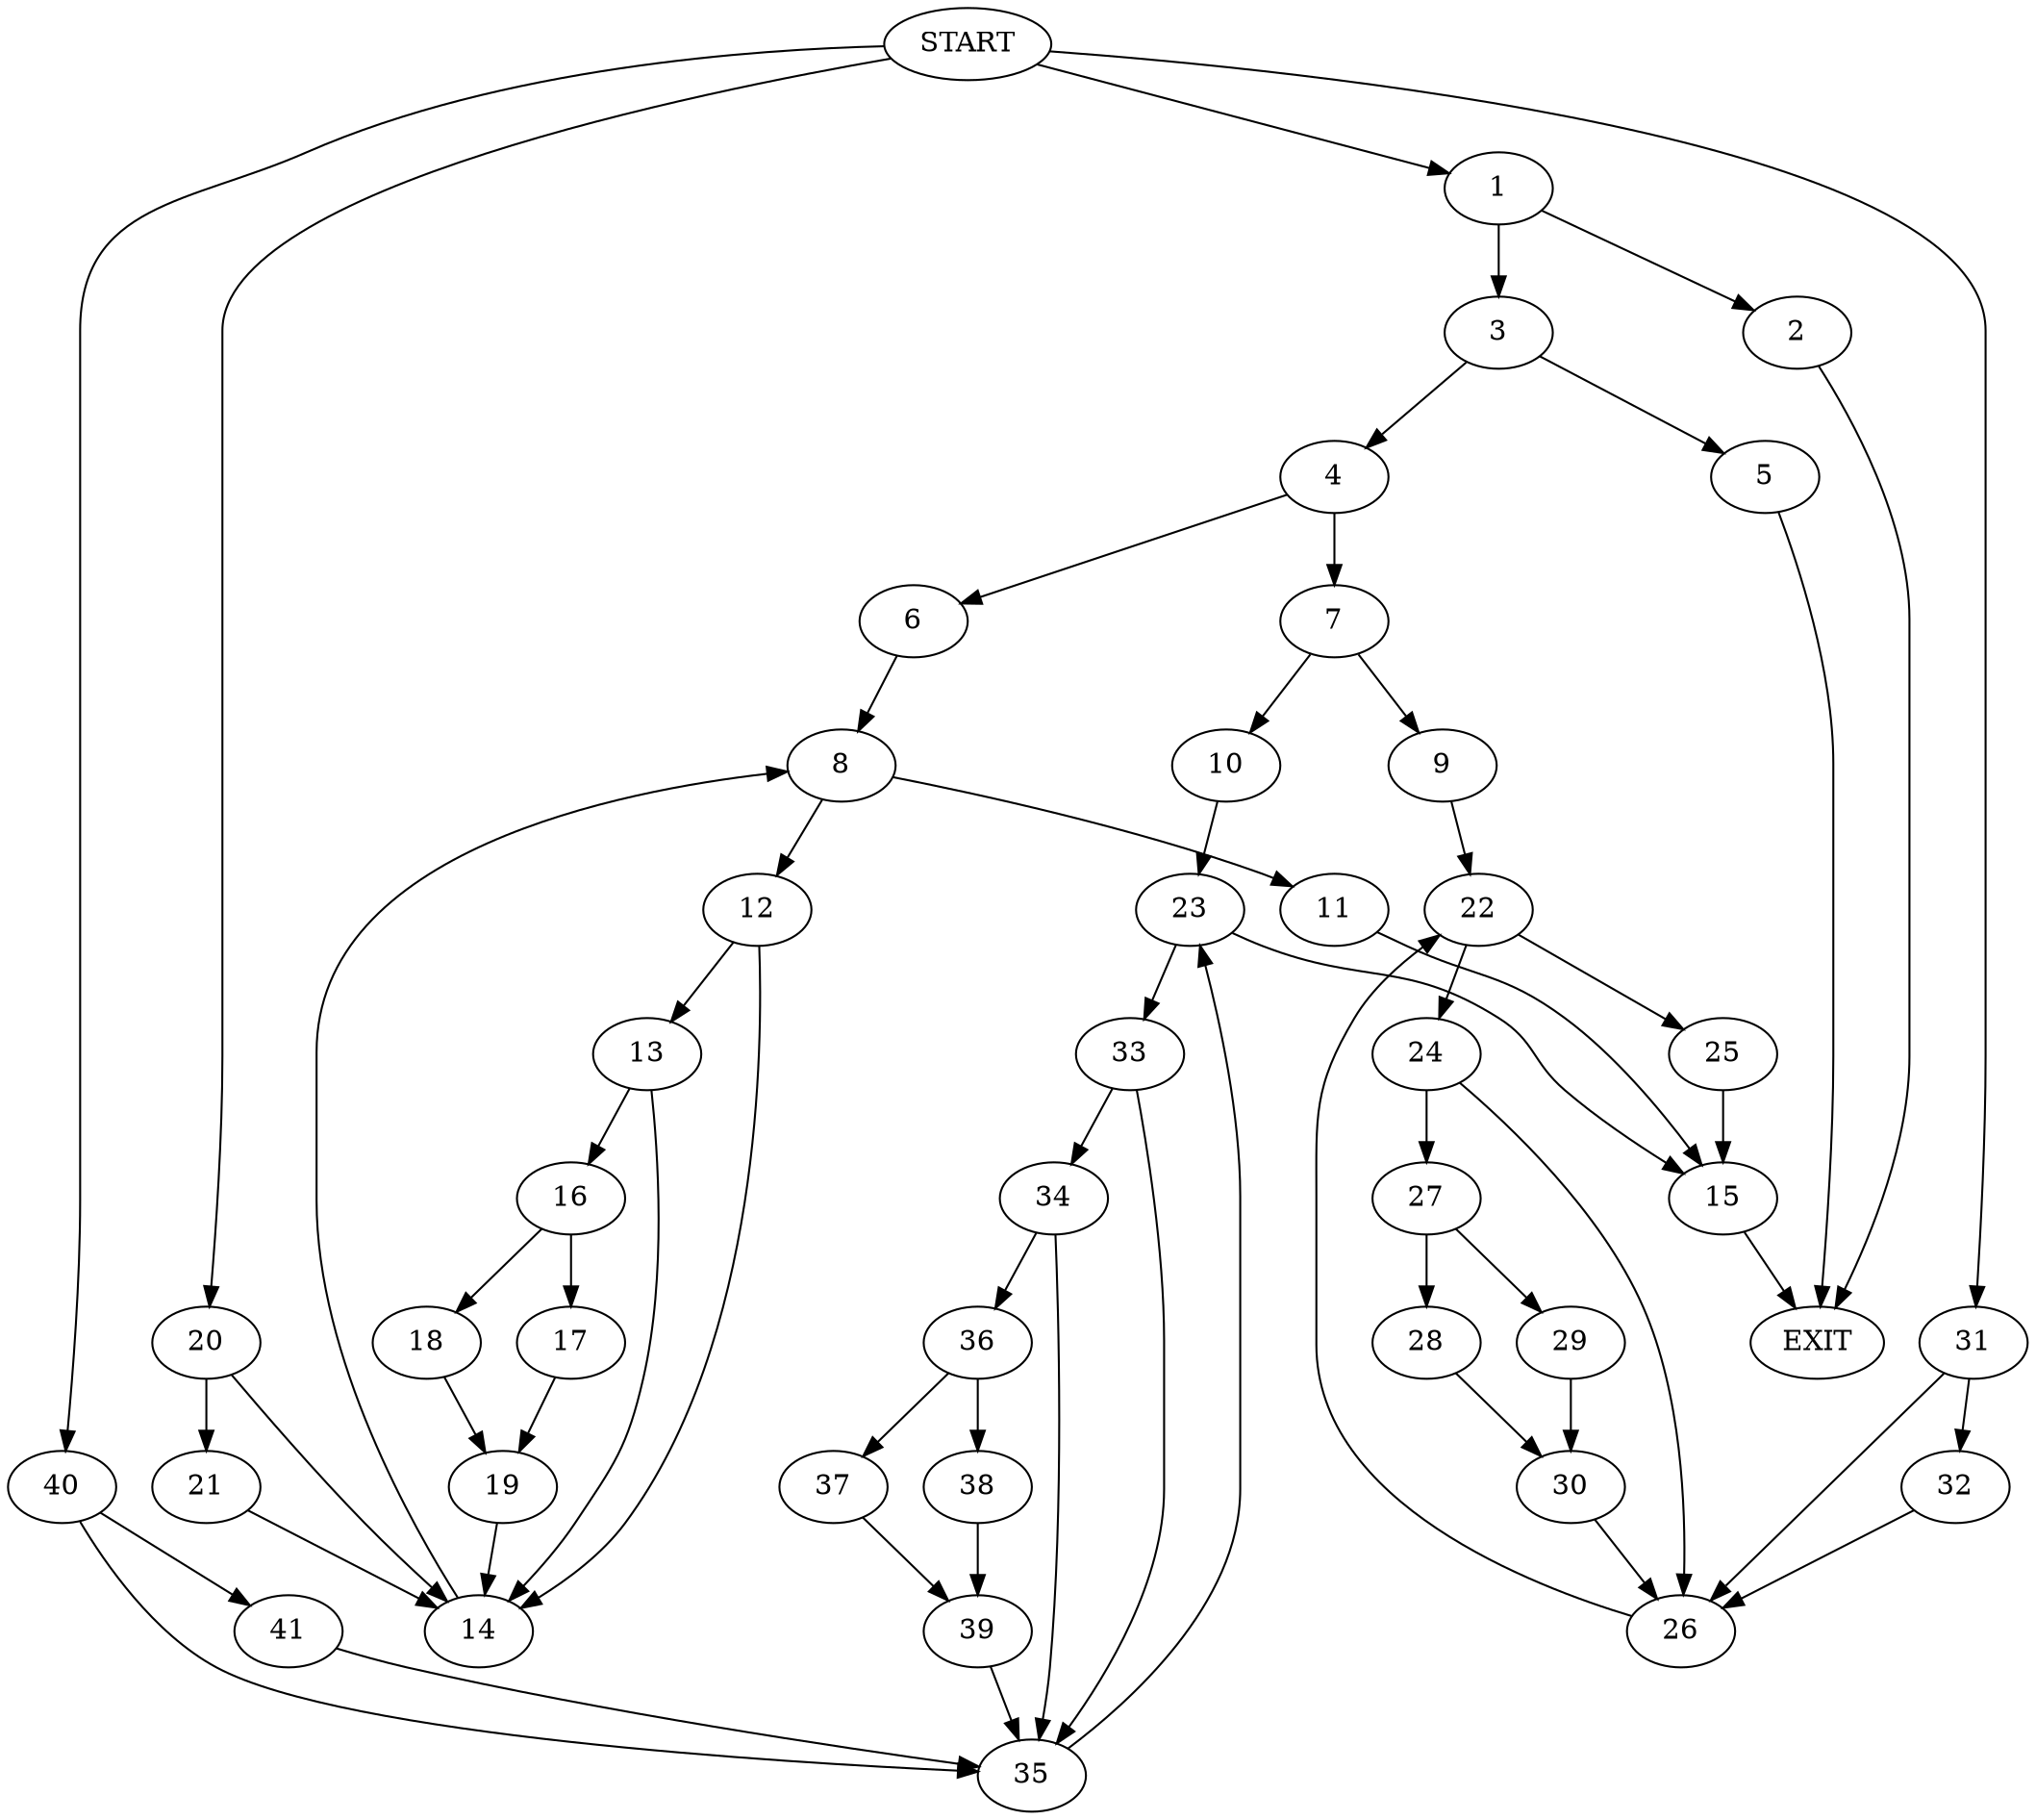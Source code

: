 digraph {
0 [label="START"]
42 [label="EXIT"]
0 -> 1
1 -> 2
1 -> 3
3 -> 4
3 -> 5
2 -> 42
5 -> 42
4 -> 6
4 -> 7
6 -> 8
7 -> 9
7 -> 10
8 -> 11
8 -> 12
12 -> 13
12 -> 14
11 -> 15
13 -> 14
13 -> 16
14 -> 8
16 -> 17
16 -> 18
18 -> 19
17 -> 19
19 -> 14
0 -> 20
20 -> 21
20 -> 14
21 -> 14
15 -> 42
9 -> 22
10 -> 23
22 -> 24
22 -> 25
24 -> 26
24 -> 27
25 -> 15
27 -> 28
27 -> 29
26 -> 22
28 -> 30
29 -> 30
30 -> 26
0 -> 31
31 -> 26
31 -> 32
32 -> 26
23 -> 33
23 -> 15
33 -> 34
33 -> 35
34 -> 36
34 -> 35
35 -> 23
36 -> 37
36 -> 38
38 -> 39
37 -> 39
39 -> 35
0 -> 40
40 -> 41
40 -> 35
41 -> 35
}
